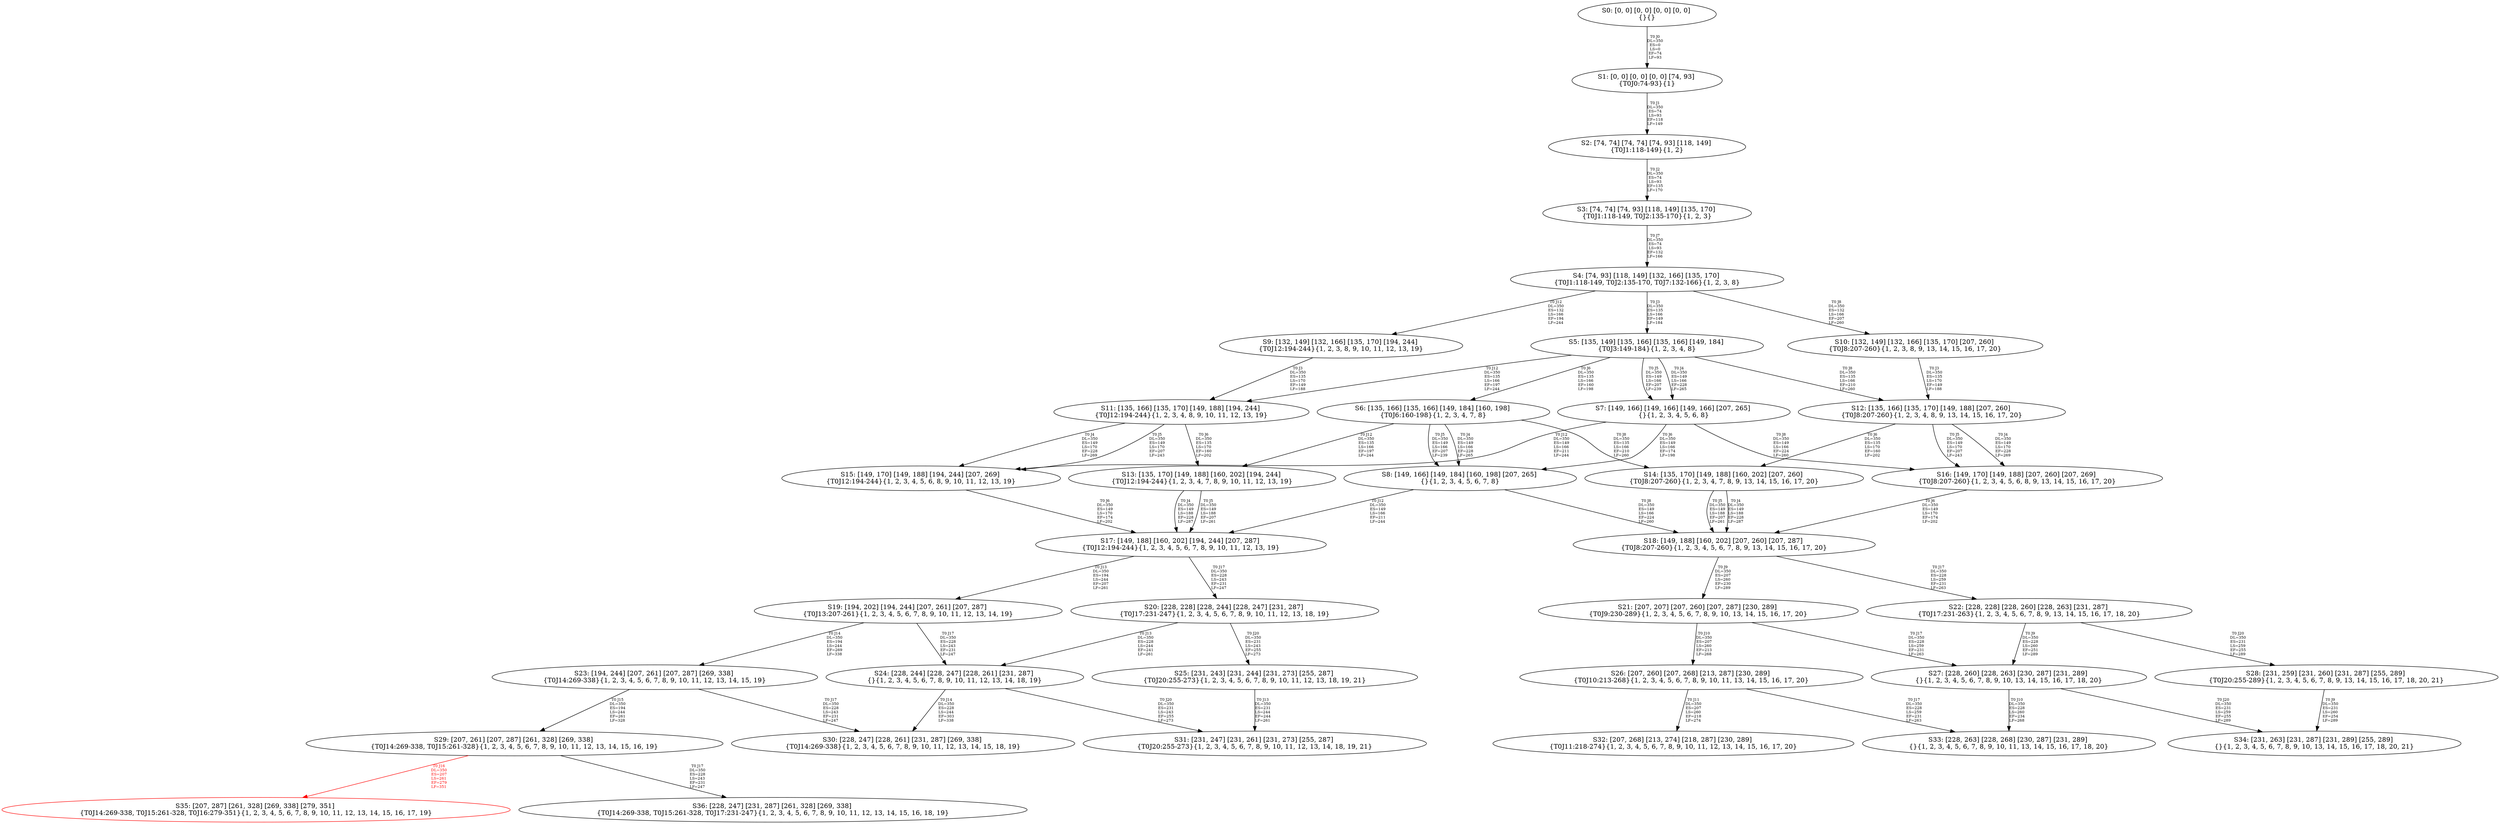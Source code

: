 digraph {
	S0[label="S0: [0, 0] [0, 0] [0, 0] [0, 0] \n{}{}"];
	S1[label="S1: [0, 0] [0, 0] [0, 0] [74, 93] \n{T0J0:74-93}{1}"];
	S2[label="S2: [74, 74] [74, 74] [74, 93] [118, 149] \n{T0J1:118-149}{1, 2}"];
	S3[label="S3: [74, 74] [74, 93] [118, 149] [135, 170] \n{T0J1:118-149, T0J2:135-170}{1, 2, 3}"];
	S4[label="S4: [74, 93] [118, 149] [132, 166] [135, 170] \n{T0J1:118-149, T0J2:135-170, T0J7:132-166}{1, 2, 3, 8}"];
	S5[label="S5: [135, 149] [135, 166] [135, 166] [149, 184] \n{T0J3:149-184}{1, 2, 3, 4, 8}"];
	S6[label="S6: [135, 166] [135, 166] [149, 184] [160, 198] \n{T0J6:160-198}{1, 2, 3, 4, 7, 8}"];
	S7[label="S7: [149, 166] [149, 166] [149, 166] [207, 265] \n{}{1, 2, 3, 4, 5, 6, 8}"];
	S8[label="S8: [149, 166] [149, 184] [160, 198] [207, 265] \n{}{1, 2, 3, 4, 5, 6, 7, 8}"];
	S9[label="S9: [132, 149] [132, 166] [135, 170] [194, 244] \n{T0J12:194-244}{1, 2, 3, 8, 9, 10, 11, 12, 13, 19}"];
	S10[label="S10: [132, 149] [132, 166] [135, 170] [207, 260] \n{T0J8:207-260}{1, 2, 3, 8, 9, 13, 14, 15, 16, 17, 20}"];
	S11[label="S11: [135, 166] [135, 170] [149, 188] [194, 244] \n{T0J12:194-244}{1, 2, 3, 4, 8, 9, 10, 11, 12, 13, 19}"];
	S12[label="S12: [135, 166] [135, 170] [149, 188] [207, 260] \n{T0J8:207-260}{1, 2, 3, 4, 8, 9, 13, 14, 15, 16, 17, 20}"];
	S13[label="S13: [135, 170] [149, 188] [160, 202] [194, 244] \n{T0J12:194-244}{1, 2, 3, 4, 7, 8, 9, 10, 11, 12, 13, 19}"];
	S14[label="S14: [135, 170] [149, 188] [160, 202] [207, 260] \n{T0J8:207-260}{1, 2, 3, 4, 7, 8, 9, 13, 14, 15, 16, 17, 20}"];
	S15[label="S15: [149, 170] [149, 188] [194, 244] [207, 269] \n{T0J12:194-244}{1, 2, 3, 4, 5, 6, 8, 9, 10, 11, 12, 13, 19}"];
	S16[label="S16: [149, 170] [149, 188] [207, 260] [207, 269] \n{T0J8:207-260}{1, 2, 3, 4, 5, 6, 8, 9, 13, 14, 15, 16, 17, 20}"];
	S17[label="S17: [149, 188] [160, 202] [194, 244] [207, 287] \n{T0J12:194-244}{1, 2, 3, 4, 5, 6, 7, 8, 9, 10, 11, 12, 13, 19}"];
	S18[label="S18: [149, 188] [160, 202] [207, 260] [207, 287] \n{T0J8:207-260}{1, 2, 3, 4, 5, 6, 7, 8, 9, 13, 14, 15, 16, 17, 20}"];
	S19[label="S19: [194, 202] [194, 244] [207, 261] [207, 287] \n{T0J13:207-261}{1, 2, 3, 4, 5, 6, 7, 8, 9, 10, 11, 12, 13, 14, 19}"];
	S20[label="S20: [228, 228] [228, 244] [228, 247] [231, 287] \n{T0J17:231-247}{1, 2, 3, 4, 5, 6, 7, 8, 9, 10, 11, 12, 13, 18, 19}"];
	S21[label="S21: [207, 207] [207, 260] [207, 287] [230, 289] \n{T0J9:230-289}{1, 2, 3, 4, 5, 6, 7, 8, 9, 10, 13, 14, 15, 16, 17, 20}"];
	S22[label="S22: [228, 228] [228, 260] [228, 263] [231, 287] \n{T0J17:231-263}{1, 2, 3, 4, 5, 6, 7, 8, 9, 13, 14, 15, 16, 17, 18, 20}"];
	S23[label="S23: [194, 244] [207, 261] [207, 287] [269, 338] \n{T0J14:269-338}{1, 2, 3, 4, 5, 6, 7, 8, 9, 10, 11, 12, 13, 14, 15, 19}"];
	S24[label="S24: [228, 244] [228, 247] [228, 261] [231, 287] \n{}{1, 2, 3, 4, 5, 6, 7, 8, 9, 10, 11, 12, 13, 14, 18, 19}"];
	S25[label="S25: [231, 243] [231, 244] [231, 273] [255, 287] \n{T0J20:255-273}{1, 2, 3, 4, 5, 6, 7, 8, 9, 10, 11, 12, 13, 18, 19, 21}"];
	S26[label="S26: [207, 260] [207, 268] [213, 287] [230, 289] \n{T0J10:213-268}{1, 2, 3, 4, 5, 6, 7, 8, 9, 10, 11, 13, 14, 15, 16, 17, 20}"];
	S27[label="S27: [228, 260] [228, 263] [230, 287] [231, 289] \n{}{1, 2, 3, 4, 5, 6, 7, 8, 9, 10, 13, 14, 15, 16, 17, 18, 20}"];
	S28[label="S28: [231, 259] [231, 260] [231, 287] [255, 289] \n{T0J20:255-289}{1, 2, 3, 4, 5, 6, 7, 8, 9, 13, 14, 15, 16, 17, 18, 20, 21}"];
	S29[label="S29: [207, 261] [207, 287] [261, 328] [269, 338] \n{T0J14:269-338, T0J15:261-328}{1, 2, 3, 4, 5, 6, 7, 8, 9, 10, 11, 12, 13, 14, 15, 16, 19}"];
	S30[label="S30: [228, 247] [228, 261] [231, 287] [269, 338] \n{T0J14:269-338}{1, 2, 3, 4, 5, 6, 7, 8, 9, 10, 11, 12, 13, 14, 15, 18, 19}"];
	S31[label="S31: [231, 247] [231, 261] [231, 273] [255, 287] \n{T0J20:255-273}{1, 2, 3, 4, 5, 6, 7, 8, 9, 10, 11, 12, 13, 14, 18, 19, 21}"];
	S32[label="S32: [207, 268] [213, 274] [218, 287] [230, 289] \n{T0J11:218-274}{1, 2, 3, 4, 5, 6, 7, 8, 9, 10, 11, 12, 13, 14, 15, 16, 17, 20}"];
	S33[label="S33: [228, 263] [228, 268] [230, 287] [231, 289] \n{}{1, 2, 3, 4, 5, 6, 7, 8, 9, 10, 11, 13, 14, 15, 16, 17, 18, 20}"];
	S34[label="S34: [231, 263] [231, 287] [231, 289] [255, 289] \n{}{1, 2, 3, 4, 5, 6, 7, 8, 9, 10, 13, 14, 15, 16, 17, 18, 20, 21}"];
	S35[label="S35: [207, 287] [261, 328] [269, 338] [279, 351] \n{T0J14:269-338, T0J15:261-328, T0J16:279-351}{1, 2, 3, 4, 5, 6, 7, 8, 9, 10, 11, 12, 13, 14, 15, 16, 17, 19}"];
	S36[label="S36: [228, 247] [231, 287] [261, 328] [269, 338] \n{T0J14:269-338, T0J15:261-328, T0J17:231-247}{1, 2, 3, 4, 5, 6, 7, 8, 9, 10, 11, 12, 13, 14, 15, 16, 18, 19}"];
	S0 -> S1[label="T0 J0\nDL=350\nES=0\nLS=0\nEF=74\nLF=93",fontsize=8];
	S1 -> S2[label="T0 J1\nDL=350\nES=74\nLS=93\nEF=118\nLF=149",fontsize=8];
	S2 -> S3[label="T0 J2\nDL=350\nES=74\nLS=93\nEF=135\nLF=170",fontsize=8];
	S3 -> S4[label="T0 J7\nDL=350\nES=74\nLS=93\nEF=132\nLF=166",fontsize=8];
	S4 -> S5[label="T0 J3\nDL=350\nES=135\nLS=166\nEF=149\nLF=184",fontsize=8];
	S4 -> S10[label="T0 J8\nDL=350\nES=132\nLS=166\nEF=207\nLF=260",fontsize=8];
	S4 -> S9[label="T0 J12\nDL=350\nES=132\nLS=166\nEF=194\nLF=244",fontsize=8];
	S5 -> S7[label="T0 J4\nDL=350\nES=149\nLS=166\nEF=228\nLF=265",fontsize=8];
	S5 -> S7[label="T0 J5\nDL=350\nES=149\nLS=166\nEF=207\nLF=239",fontsize=8];
	S5 -> S6[label="T0 J6\nDL=350\nES=135\nLS=166\nEF=160\nLF=198",fontsize=8];
	S5 -> S12[label="T0 J8\nDL=350\nES=135\nLS=166\nEF=210\nLF=260",fontsize=8];
	S5 -> S11[label="T0 J12\nDL=350\nES=135\nLS=166\nEF=197\nLF=244",fontsize=8];
	S6 -> S8[label="T0 J4\nDL=350\nES=149\nLS=166\nEF=228\nLF=265",fontsize=8];
	S6 -> S8[label="T0 J5\nDL=350\nES=149\nLS=166\nEF=207\nLF=239",fontsize=8];
	S6 -> S14[label="T0 J8\nDL=350\nES=135\nLS=166\nEF=210\nLF=260",fontsize=8];
	S6 -> S13[label="T0 J12\nDL=350\nES=135\nLS=166\nEF=197\nLF=244",fontsize=8];
	S7 -> S8[label="T0 J6\nDL=350\nES=149\nLS=166\nEF=174\nLF=198",fontsize=8];
	S7 -> S16[label="T0 J8\nDL=350\nES=149\nLS=166\nEF=224\nLF=260",fontsize=8];
	S7 -> S15[label="T0 J12\nDL=350\nES=149\nLS=166\nEF=211\nLF=244",fontsize=8];
	S8 -> S18[label="T0 J8\nDL=350\nES=149\nLS=166\nEF=224\nLF=260",fontsize=8];
	S8 -> S17[label="T0 J12\nDL=350\nES=149\nLS=166\nEF=211\nLF=244",fontsize=8];
	S9 -> S11[label="T0 J3\nDL=350\nES=135\nLS=170\nEF=149\nLF=188",fontsize=8];
	S10 -> S12[label="T0 J3\nDL=350\nES=135\nLS=170\nEF=149\nLF=188",fontsize=8];
	S11 -> S15[label="T0 J4\nDL=350\nES=149\nLS=170\nEF=228\nLF=269",fontsize=8];
	S11 -> S15[label="T0 J5\nDL=350\nES=149\nLS=170\nEF=207\nLF=243",fontsize=8];
	S11 -> S13[label="T0 J6\nDL=350\nES=135\nLS=170\nEF=160\nLF=202",fontsize=8];
	S12 -> S16[label="T0 J4\nDL=350\nES=149\nLS=170\nEF=228\nLF=269",fontsize=8];
	S12 -> S16[label="T0 J5\nDL=350\nES=149\nLS=170\nEF=207\nLF=243",fontsize=8];
	S12 -> S14[label="T0 J6\nDL=350\nES=135\nLS=170\nEF=160\nLF=202",fontsize=8];
	S13 -> S17[label="T0 J4\nDL=350\nES=149\nLS=188\nEF=228\nLF=287",fontsize=8];
	S13 -> S17[label="T0 J5\nDL=350\nES=149\nLS=188\nEF=207\nLF=261",fontsize=8];
	S14 -> S18[label="T0 J4\nDL=350\nES=149\nLS=188\nEF=228\nLF=287",fontsize=8];
	S14 -> S18[label="T0 J5\nDL=350\nES=149\nLS=188\nEF=207\nLF=261",fontsize=8];
	S15 -> S17[label="T0 J6\nDL=350\nES=149\nLS=170\nEF=174\nLF=202",fontsize=8];
	S16 -> S18[label="T0 J6\nDL=350\nES=149\nLS=170\nEF=174\nLF=202",fontsize=8];
	S17 -> S19[label="T0 J13\nDL=350\nES=194\nLS=244\nEF=207\nLF=261",fontsize=8];
	S17 -> S20[label="T0 J17\nDL=350\nES=228\nLS=243\nEF=231\nLF=247",fontsize=8];
	S18 -> S21[label="T0 J9\nDL=350\nES=207\nLS=260\nEF=230\nLF=289",fontsize=8];
	S18 -> S22[label="T0 J17\nDL=350\nES=228\nLS=259\nEF=231\nLF=263",fontsize=8];
	S19 -> S23[label="T0 J14\nDL=350\nES=194\nLS=244\nEF=269\nLF=338",fontsize=8];
	S19 -> S24[label="T0 J17\nDL=350\nES=228\nLS=243\nEF=231\nLF=247",fontsize=8];
	S20 -> S24[label="T0 J13\nDL=350\nES=228\nLS=244\nEF=241\nLF=261",fontsize=8];
	S20 -> S25[label="T0 J20\nDL=350\nES=231\nLS=243\nEF=255\nLF=273",fontsize=8];
	S21 -> S26[label="T0 J10\nDL=350\nES=207\nLS=260\nEF=213\nLF=268",fontsize=8];
	S21 -> S27[label="T0 J17\nDL=350\nES=228\nLS=259\nEF=231\nLF=263",fontsize=8];
	S22 -> S27[label="T0 J9\nDL=350\nES=228\nLS=260\nEF=251\nLF=289",fontsize=8];
	S22 -> S28[label="T0 J20\nDL=350\nES=231\nLS=259\nEF=255\nLF=289",fontsize=8];
	S23 -> S29[label="T0 J15\nDL=350\nES=194\nLS=244\nEF=261\nLF=328",fontsize=8];
	S23 -> S30[label="T0 J17\nDL=350\nES=228\nLS=243\nEF=231\nLF=247",fontsize=8];
	S24 -> S30[label="T0 J14\nDL=350\nES=228\nLS=244\nEF=303\nLF=338",fontsize=8];
	S24 -> S31[label="T0 J20\nDL=350\nES=231\nLS=243\nEF=255\nLF=273",fontsize=8];
	S25 -> S31[label="T0 J13\nDL=350\nES=231\nLS=244\nEF=244\nLF=261",fontsize=8];
	S26 -> S32[label="T0 J11\nDL=350\nES=207\nLS=260\nEF=218\nLF=274",fontsize=8];
	S26 -> S33[label="T0 J17\nDL=350\nES=228\nLS=259\nEF=231\nLF=263",fontsize=8];
	S27 -> S33[label="T0 J10\nDL=350\nES=228\nLS=260\nEF=234\nLF=268",fontsize=8];
	S27 -> S34[label="T0 J20\nDL=350\nES=231\nLS=259\nEF=255\nLF=289",fontsize=8];
	S28 -> S34[label="T0 J9\nDL=350\nES=231\nLS=260\nEF=254\nLF=289",fontsize=8];
	S29 -> S35[label="T0 J16\nDL=350\nES=207\nLS=261\nEF=279\nLF=351",color=Red,fontcolor=Red,fontsize=8];
S35[color=Red];
	S29 -> S36[label="T0 J17\nDL=350\nES=228\nLS=243\nEF=231\nLF=247",fontsize=8];
}
